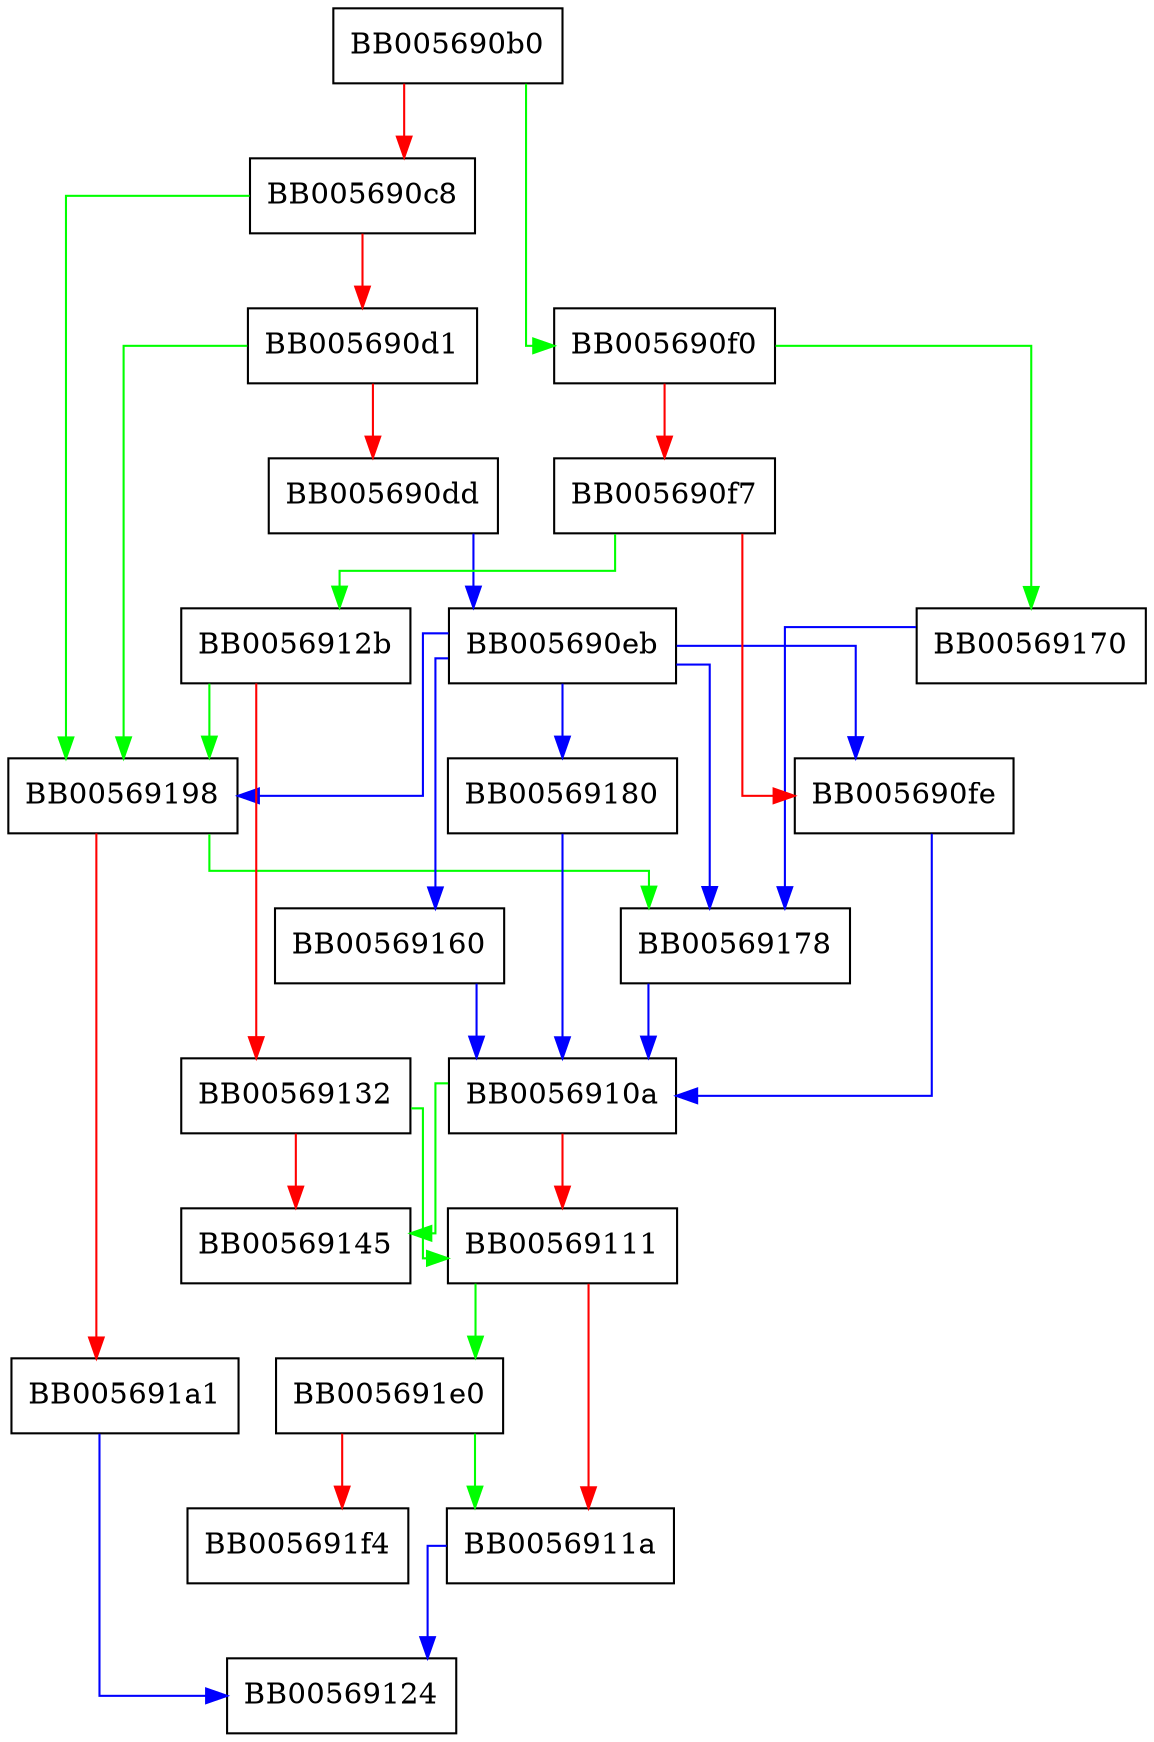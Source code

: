 digraph CMS_set_detached {
  node [shape="box"];
  graph [splines=ortho];
  BB005690b0 -> BB005690f0 [color="green"];
  BB005690b0 -> BB005690c8 [color="red"];
  BB005690c8 -> BB00569198 [color="green"];
  BB005690c8 -> BB005690d1 [color="red"];
  BB005690d1 -> BB00569198 [color="green"];
  BB005690d1 -> BB005690dd [color="red"];
  BB005690dd -> BB005690eb [color="blue"];
  BB005690eb -> BB00569178 [color="blue"];
  BB005690eb -> BB00569160 [color="blue"];
  BB005690eb -> BB005690fe [color="blue"];
  BB005690eb -> BB00569198 [color="blue"];
  BB005690eb -> BB00569180 [color="blue"];
  BB005690f0 -> BB00569170 [color="green"];
  BB005690f0 -> BB005690f7 [color="red"];
  BB005690f7 -> BB0056912b [color="green"];
  BB005690f7 -> BB005690fe [color="red"];
  BB005690fe -> BB0056910a [color="blue"];
  BB0056910a -> BB00569145 [color="green"];
  BB0056910a -> BB00569111 [color="red"];
  BB00569111 -> BB005691e0 [color="green"];
  BB00569111 -> BB0056911a [color="red"];
  BB0056911a -> BB00569124 [color="blue"];
  BB0056912b -> BB00569198 [color="green"];
  BB0056912b -> BB00569132 [color="red"];
  BB00569132 -> BB00569111 [color="green"];
  BB00569132 -> BB00569145 [color="red"];
  BB00569160 -> BB0056910a [color="blue"];
  BB00569170 -> BB00569178 [color="blue"];
  BB00569178 -> BB0056910a [color="blue"];
  BB00569180 -> BB0056910a [color="blue"];
  BB00569198 -> BB00569178 [color="green"];
  BB00569198 -> BB005691a1 [color="red"];
  BB005691a1 -> BB00569124 [color="blue"];
  BB005691e0 -> BB0056911a [color="green"];
  BB005691e0 -> BB005691f4 [color="red"];
}